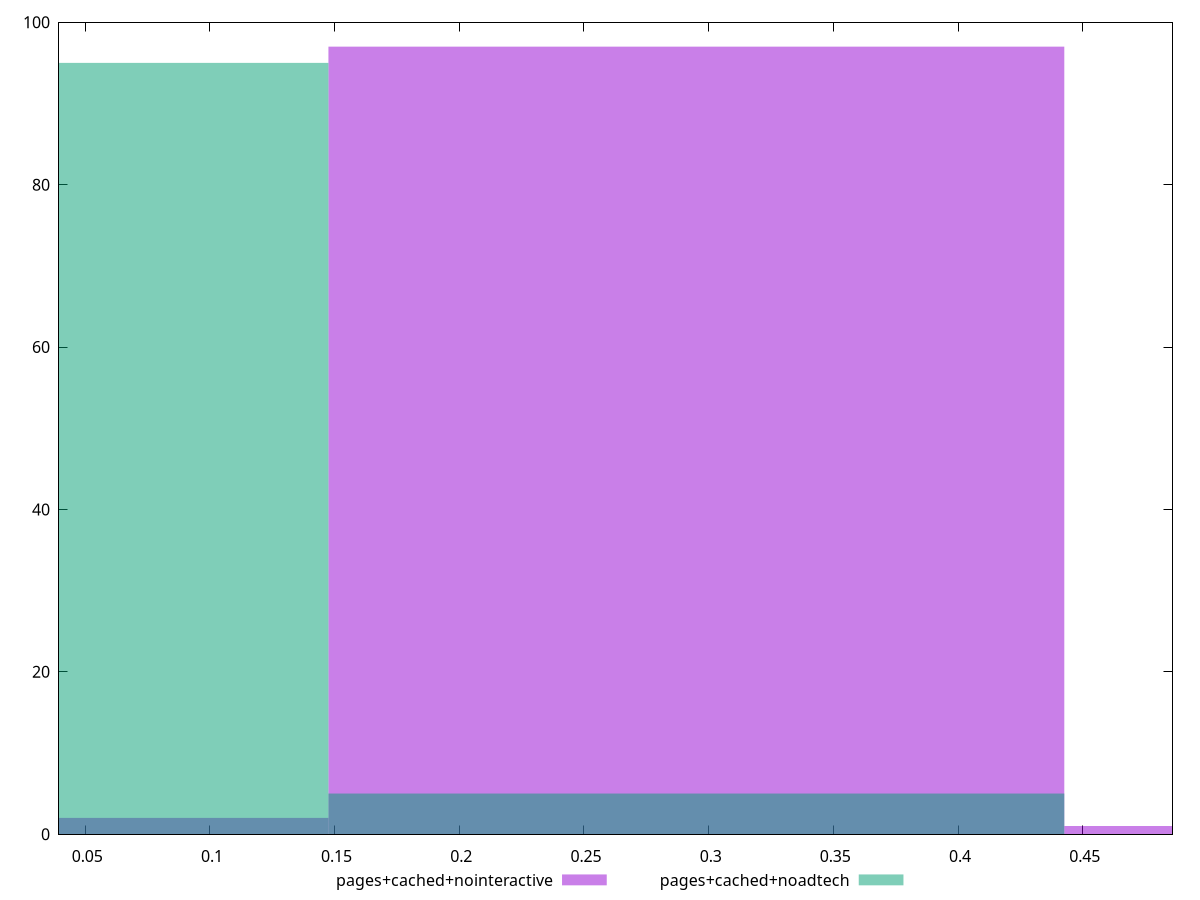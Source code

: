 reset

$pagesCachedNointeractive <<EOF
0.29507677686978984 97
0.5901535537395797 1
0 2
EOF

$pagesCachedNoadtech <<EOF
0 95
0.29507677686978984 5
EOF

set key outside below
set boxwidth 0.29507677686978984
set xrange [0.0395:0.486]
set yrange [0:100]
set style fill transparent solid 0.5 noborder
set terminal svg size 640, 500 enhanced background rgb 'white'
set output "report_00007_2020-12-11T15:55:29.892Z/network-rtt/comparison/histogram/3_vs_4.svg"

plot $pagesCachedNointeractive title "pages+cached+nointeractive" with boxes, \
     $pagesCachedNoadtech title "pages+cached+noadtech" with boxes

reset
